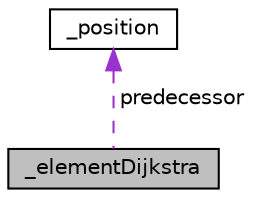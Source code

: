 digraph "_elementDijkstra"
{
 // LATEX_PDF_SIZE
  edge [fontname="Helvetica",fontsize="10",labelfontname="Helvetica",labelfontsize="10"];
  node [fontname="Helvetica",fontsize="10",shape=record];
  Node1 [label="_elementDijkstra",height=0.2,width=0.4,color="black", fillcolor="grey75", style="filled", fontcolor="black",tooltip=" "];
  Node2 -> Node1 [dir="back",color="darkorchid3",fontsize="10",style="dashed",label=" predecessor" ,fontname="Helvetica"];
  Node2 [label="_position",height=0.2,width=0.4,color="black", fillcolor="white", style="filled",URL="$struct__position.html",tooltip="A structure to represent the position."];
}
